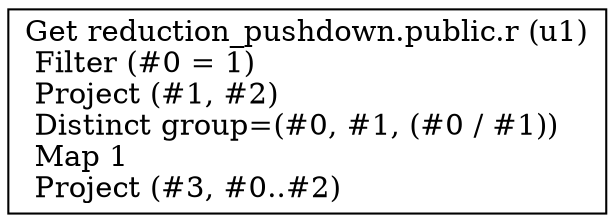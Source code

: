 digraph G {
    node0 [shape = record, label=" Get reduction_pushdown.public.r (u1)\l Filter (#0 = 1)\l Project (#1, #2)\l Distinct group=(#0, #1, (#0 / #1))\l Map 1\l Project (#3, #0..#2)\l"]
}
